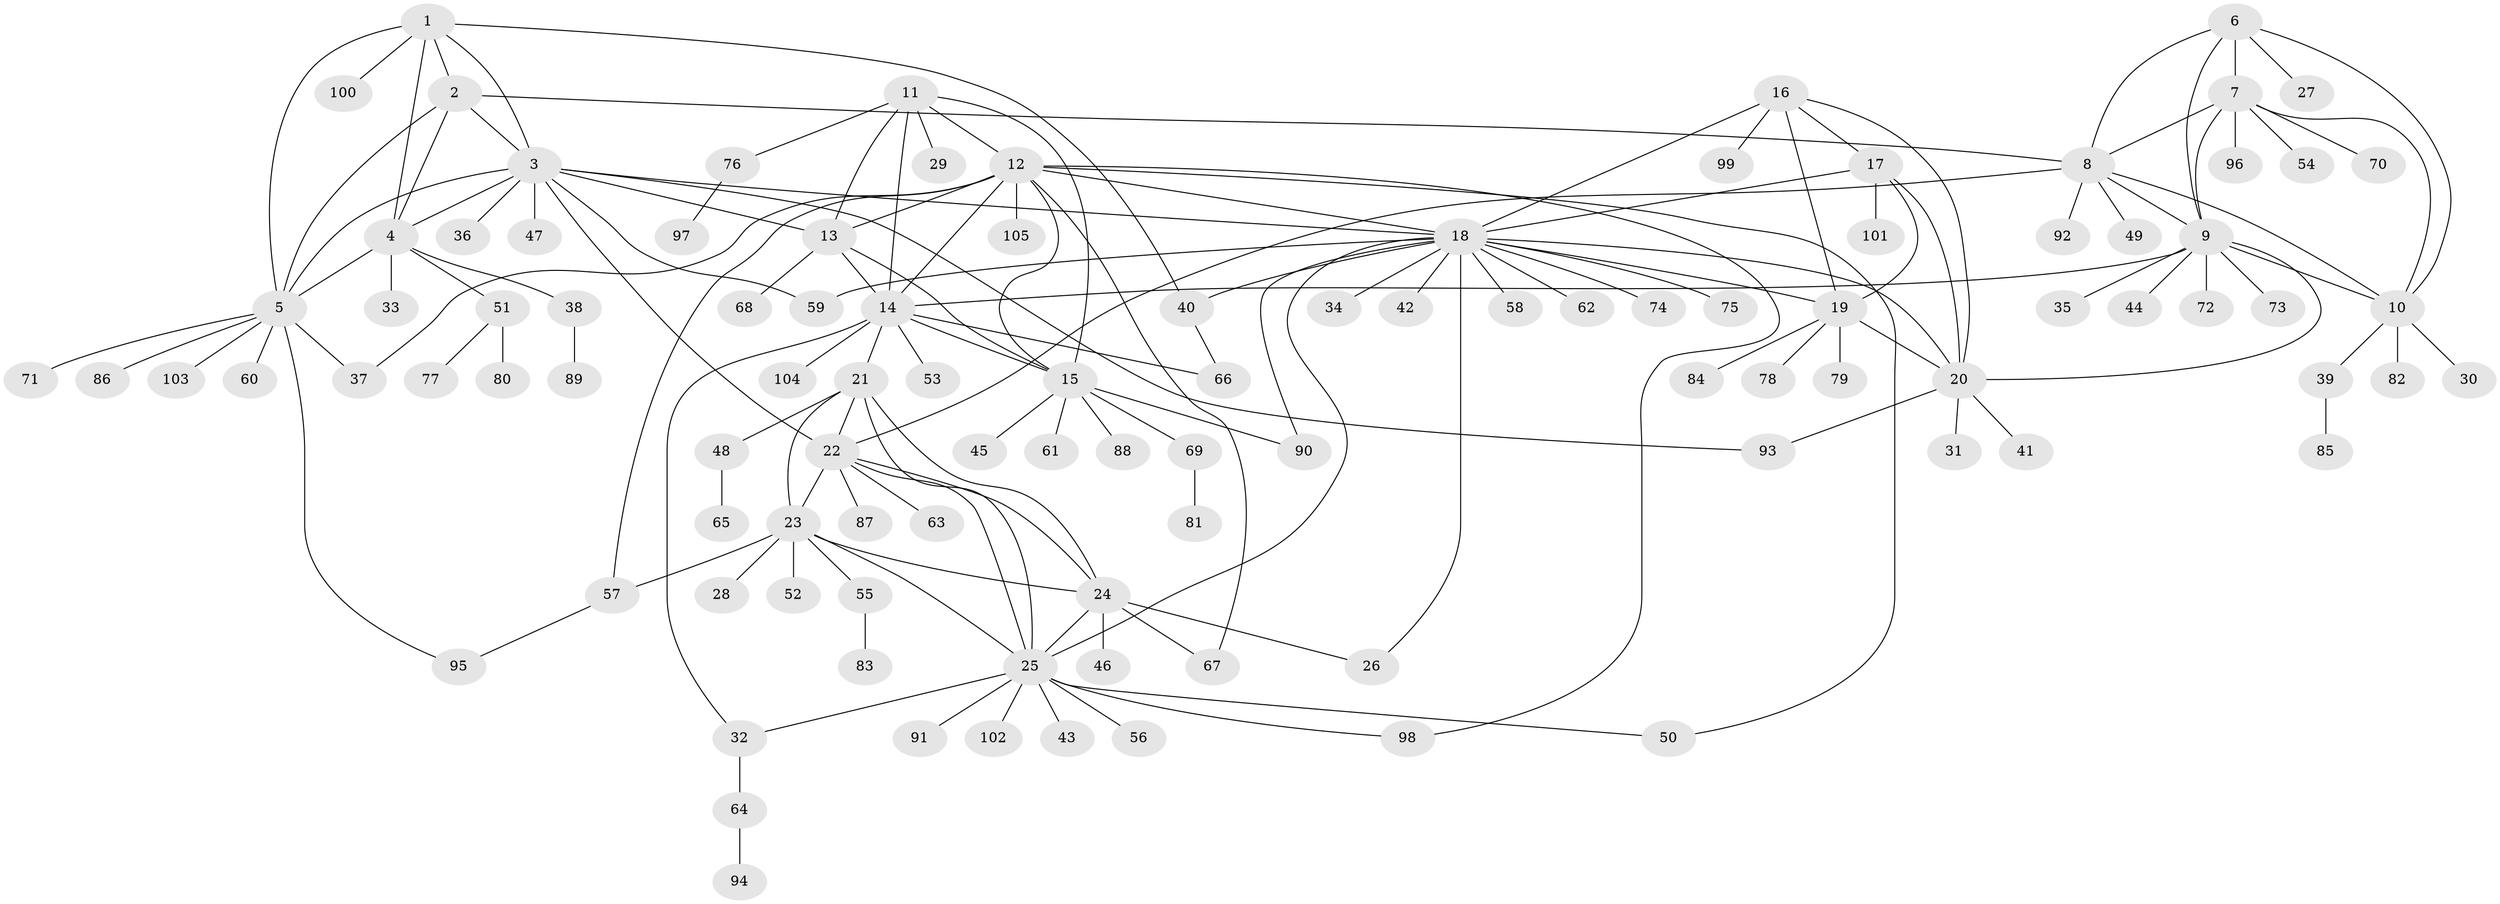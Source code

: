 // coarse degree distribution, {5: 0.07228915662650602, 10: 0.012048192771084338, 7: 0.012048192771084338, 9: 0.012048192771084338, 8: 0.07228915662650602, 12: 0.012048192771084338, 3: 0.04819277108433735, 16: 0.012048192771084338, 6: 0.024096385542168676, 11: 0.012048192771084338, 1: 0.5662650602409639, 2: 0.14457831325301204}
// Generated by graph-tools (version 1.1) at 2025/52/02/27/25 19:52:14]
// undirected, 105 vertices, 153 edges
graph export_dot {
graph [start="1"]
  node [color=gray90,style=filled];
  1;
  2;
  3;
  4;
  5;
  6;
  7;
  8;
  9;
  10;
  11;
  12;
  13;
  14;
  15;
  16;
  17;
  18;
  19;
  20;
  21;
  22;
  23;
  24;
  25;
  26;
  27;
  28;
  29;
  30;
  31;
  32;
  33;
  34;
  35;
  36;
  37;
  38;
  39;
  40;
  41;
  42;
  43;
  44;
  45;
  46;
  47;
  48;
  49;
  50;
  51;
  52;
  53;
  54;
  55;
  56;
  57;
  58;
  59;
  60;
  61;
  62;
  63;
  64;
  65;
  66;
  67;
  68;
  69;
  70;
  71;
  72;
  73;
  74;
  75;
  76;
  77;
  78;
  79;
  80;
  81;
  82;
  83;
  84;
  85;
  86;
  87;
  88;
  89;
  90;
  91;
  92;
  93;
  94;
  95;
  96;
  97;
  98;
  99;
  100;
  101;
  102;
  103;
  104;
  105;
  1 -- 2;
  1 -- 3;
  1 -- 4;
  1 -- 5;
  1 -- 40;
  1 -- 100;
  2 -- 3;
  2 -- 4;
  2 -- 5;
  2 -- 8;
  3 -- 4;
  3 -- 5;
  3 -- 13;
  3 -- 18;
  3 -- 22;
  3 -- 36;
  3 -- 47;
  3 -- 59;
  3 -- 93;
  4 -- 5;
  4 -- 33;
  4 -- 38;
  4 -- 51;
  5 -- 37;
  5 -- 60;
  5 -- 71;
  5 -- 86;
  5 -- 95;
  5 -- 103;
  6 -- 7;
  6 -- 8;
  6 -- 9;
  6 -- 10;
  6 -- 27;
  7 -- 8;
  7 -- 9;
  7 -- 10;
  7 -- 54;
  7 -- 70;
  7 -- 96;
  8 -- 9;
  8 -- 10;
  8 -- 22;
  8 -- 49;
  8 -- 92;
  9 -- 10;
  9 -- 14;
  9 -- 20;
  9 -- 35;
  9 -- 44;
  9 -- 72;
  9 -- 73;
  10 -- 30;
  10 -- 39;
  10 -- 82;
  11 -- 12;
  11 -- 13;
  11 -- 14;
  11 -- 15;
  11 -- 29;
  11 -- 76;
  12 -- 13;
  12 -- 14;
  12 -- 15;
  12 -- 18;
  12 -- 37;
  12 -- 50;
  12 -- 57;
  12 -- 67;
  12 -- 98;
  12 -- 105;
  13 -- 14;
  13 -- 15;
  13 -- 68;
  14 -- 15;
  14 -- 21;
  14 -- 32;
  14 -- 53;
  14 -- 66;
  14 -- 104;
  15 -- 45;
  15 -- 61;
  15 -- 69;
  15 -- 88;
  15 -- 90;
  16 -- 17;
  16 -- 18;
  16 -- 19;
  16 -- 20;
  16 -- 99;
  17 -- 18;
  17 -- 19;
  17 -- 20;
  17 -- 101;
  18 -- 19;
  18 -- 20;
  18 -- 25;
  18 -- 26;
  18 -- 34;
  18 -- 40;
  18 -- 42;
  18 -- 58;
  18 -- 59;
  18 -- 62;
  18 -- 74;
  18 -- 75;
  18 -- 90;
  19 -- 20;
  19 -- 78;
  19 -- 79;
  19 -- 84;
  20 -- 31;
  20 -- 41;
  20 -- 93;
  21 -- 22;
  21 -- 23;
  21 -- 24;
  21 -- 25;
  21 -- 48;
  22 -- 23;
  22 -- 24;
  22 -- 25;
  22 -- 63;
  22 -- 87;
  23 -- 24;
  23 -- 25;
  23 -- 28;
  23 -- 52;
  23 -- 55;
  23 -- 57;
  24 -- 25;
  24 -- 26;
  24 -- 46;
  24 -- 67;
  25 -- 32;
  25 -- 43;
  25 -- 50;
  25 -- 56;
  25 -- 91;
  25 -- 98;
  25 -- 102;
  32 -- 64;
  38 -- 89;
  39 -- 85;
  40 -- 66;
  48 -- 65;
  51 -- 77;
  51 -- 80;
  55 -- 83;
  57 -- 95;
  64 -- 94;
  69 -- 81;
  76 -- 97;
}
